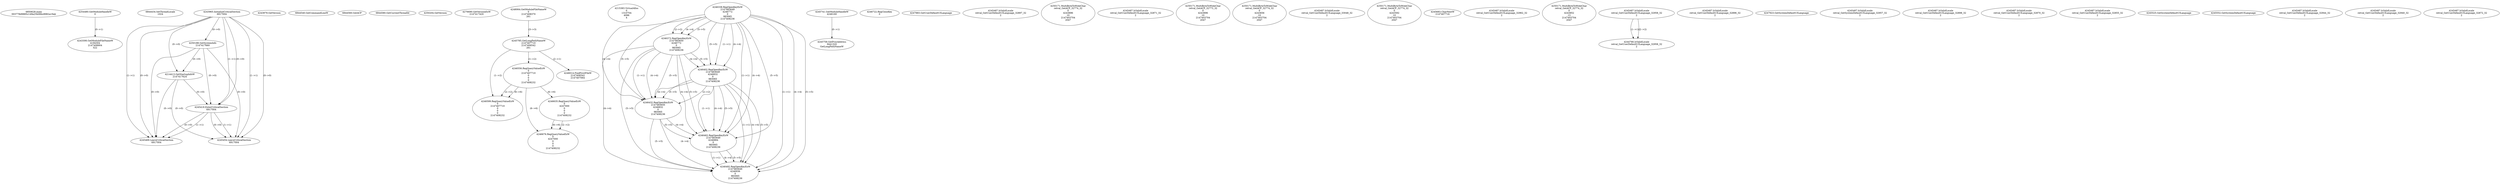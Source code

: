 // Global SCDG with merge call
digraph {
	0 [label="6850628.main
003778d9885c149a25b06bc8982a19ab"]
	1 [label="4254480.GetModuleHandleW
0"]
	2 [label="6844434.SetThreadLocale
1024"]
	3 [label="4243965.InitializeCriticalSection
6917004"]
	4 [label="4243979.GetVersion
"]
	5 [label="4250188.GetSystemInfo
2147417660"]
	3 -> 5 [label="(0-->0)"]
	6 [label="6844540.GetCommandLineW
"]
	7 [label="4214413.GetStartupInfoW
2147417624"]
	3 -> 7 [label="(0-->0)"]
	5 -> 7 [label="(0-->0)"]
	8 [label="6844560.GetACP
"]
	9 [label="6844580.GetCurrentThreadId
"]
	10 [label="4250204.GetVersion
"]
	11 [label="4276690.GetVersionExW
2147417420"]
	12 [label="4243306.GetModuleFileNameW
4194304
2147408904
522"]
	1 -> 12 [label="(0-->1)"]
	13 [label="4248064.GetModuleFileNameW
0
2147408370
261"]
	14 [label="4215383.VirtualAlloc
0
1310704
4096
4"]
	15 [label="4246338.RegOpenKeyExW
2147483649
4246772
0
983065
2147408236"]
	16 [label="4246372.RegOpenKeyExW
2147483650
4246772
0
983065
2147408236"]
	15 -> 16 [label="(2-->2)"]
	15 -> 16 [label="(4-->4)"]
	15 -> 16 [label="(5-->5)"]
	17 [label="4246402.RegOpenKeyExW
2147483649
4246832
0
983065
2147408236"]
	15 -> 17 [label="(1-->1)"]
	15 -> 17 [label="(4-->4)"]
	16 -> 17 [label="(4-->4)"]
	15 -> 17 [label="(5-->5)"]
	16 -> 17 [label="(5-->5)"]
	18 [label="4245741.GetModuleHandleW
4246160"]
	19 [label="4245758.GetProcAddress
9441320
GetLongPathNameW"]
	18 -> 19 [label="(0-->1)"]
	20 [label="4245785.GetLongPathNameW
2147407710
2147406542
261"]
	13 -> 20 [label="(3-->3)"]
	21 [label="4246556.RegQueryValueExW
0
2147407710
0
0
0
2147408232"]
	20 -> 21 [label="(1-->2)"]
	22 [label="4246635.RegQueryValueExW
0
4247000
0
0
0
2147408232"]
	21 -> 22 [label="(6-->6)"]
	23 [label="4246722.RegCloseKey
0"]
	24 [label="4247883.GetUserDefaultUILanguage
"]
	25 [label="4245418.EnterCriticalSection
6917004"]
	3 -> 25 [label="(1-->1)"]
	3 -> 25 [label="(0-->0)"]
	5 -> 25 [label="(0-->0)"]
	7 -> 25 [label="(0-->0)"]
	26 [label="4245469.LeaveCriticalSection
6917004"]
	3 -> 26 [label="(1-->1)"]
	25 -> 26 [label="(1-->1)"]
	3 -> 26 [label="(0-->0)"]
	5 -> 26 [label="(0-->0)"]
	7 -> 26 [label="(0-->0)"]
	25 -> 26 [label="(0-->0)"]
	27 [label="4245487.IsValidLocale
retval_GetUserDefaultUILanguage_32897_32
2"]
	28 [label="4250171.MultiByteToWideChar
retval_GetACP_32774_32
0
4243896
10
2147403704
2047"]
	29 [label="4246599.RegQueryValueExW
0
2147407710
0
0
0
2147408232"]
	20 -> 29 [label="(1-->2)"]
	21 -> 29 [label="(2-->2)"]
	21 -> 29 [label="(6-->6)"]
	30 [label="4245487.IsValidLocale
retval_GetUserDefaultUILanguage_32871_32
2"]
	31 [label="4250171.MultiByteToWideChar
retval_GetACP_32773_32
0
4243896
10
2147403704
2047"]
	32 [label="4250171.MultiByteToWideChar
retval_GetACP_32774_32
0
4243656
10
2147403704
2047"]
	33 [label="4246676.RegQueryValueExW
0
4247000
0
0
0
2147408232"]
	22 -> 33 [label="(2-->2)"]
	21 -> 33 [label="(6-->6)"]
	22 -> 33 [label="(6-->6)"]
	34 [label="4245487.IsValidLocale
retval_GetUserDefaultUILanguage_33048_32
2"]
	35 [label="4250171.MultiByteToWideChar
retval_GetACP_32774_32
0
4243592
10
2147403704
2047"]
	36 [label="4246432.RegOpenKeyExW
2147483650
4246832
0
983065
2147408236"]
	16 -> 36 [label="(1-->1)"]
	17 -> 36 [label="(2-->2)"]
	15 -> 36 [label="(4-->4)"]
	16 -> 36 [label="(4-->4)"]
	17 -> 36 [label="(4-->4)"]
	15 -> 36 [label="(5-->5)"]
	16 -> 36 [label="(5-->5)"]
	17 -> 36 [label="(5-->5)"]
	37 [label="4245683.CharNextW
2147407716"]
	38 [label="4245487.IsValidLocale
retval_GetUserDefaultUILanguage_32962_32
2"]
	39 [label="4250171.MultiByteToWideChar
retval_GetACP_32774_32
0
4243852
13
2147403704
2047"]
	40 [label="4245487.IsValidLocale
retval_GetUserDefaultUILanguage_32958_32
2"]
	41 [label="4245487.IsValidLocale
retval_GetUserDefaultUILanguage_32896_32
2"]
	42 [label="4245454.LeaveCriticalSection
6917004"]
	3 -> 42 [label="(1-->1)"]
	25 -> 42 [label="(1-->1)"]
	3 -> 42 [label="(0-->0)"]
	5 -> 42 [label="(0-->0)"]
	7 -> 42 [label="(0-->0)"]
	25 -> 42 [label="(0-->0)"]
	43 [label="4247923.GetSystemDefaultUILanguage
"]
	44 [label="4245487.IsValidLocale
retval_GetSystemDefaultUILanguage_32957_32
2"]
	45 [label="4246014.FindFirstFileW
2147406542
2147407064"]
	20 -> 45 [label="(2-->1)"]
	46 [label="4245487.IsValidLocale
retval_GetUserDefaultUILanguage_32898_32
2"]
	47 [label="4246462.RegOpenKeyExW
2147483649
4246884
0
983065
2147408236"]
	15 -> 47 [label="(1-->1)"]
	17 -> 47 [label="(1-->1)"]
	15 -> 47 [label="(4-->4)"]
	16 -> 47 [label="(4-->4)"]
	17 -> 47 [label="(4-->4)"]
	36 -> 47 [label="(4-->4)"]
	15 -> 47 [label="(5-->5)"]
	16 -> 47 [label="(5-->5)"]
	17 -> 47 [label="(5-->5)"]
	36 -> 47 [label="(5-->5)"]
	48 [label="4246492.RegOpenKeyExW
2147483649
4246936
0
983065
2147408236"]
	15 -> 48 [label="(1-->1)"]
	17 -> 48 [label="(1-->1)"]
	47 -> 48 [label="(1-->1)"]
	15 -> 48 [label="(4-->4)"]
	16 -> 48 [label="(4-->4)"]
	17 -> 48 [label="(4-->4)"]
	36 -> 48 [label="(4-->4)"]
	47 -> 48 [label="(4-->4)"]
	15 -> 48 [label="(5-->5)"]
	16 -> 48 [label="(5-->5)"]
	17 -> 48 [label="(5-->5)"]
	36 -> 48 [label="(5-->5)"]
	47 -> 48 [label="(5-->5)"]
	49 [label="4245487.IsValidLocale
retval_GetUserDefaultUILanguage_32870_32
2"]
	50 [label="4245487.IsValidLocale
retval_GetUserDefaultUILanguage_32855_32
2"]
	51 [label="4244766.IsValidLocale
retval_GetUserDefaultUILanguage_32958_32
2"]
	40 -> 51 [label="(1-->1)"]
	40 -> 51 [label="(2-->2)"]
	52 [label="4245525.GetSystemDefaultUILanguage
"]
	53 [label="4245552.GetSystemDefaultUILanguage
"]
	54 [label="4245487.IsValidLocale
retval_GetUserDefaultUILanguage_32944_32
2"]
	55 [label="4245487.IsValidLocale
retval_GetUserDefaultUILanguage_32940_32
2"]
	56 [label="4245487.IsValidLocale
retval_GetUserDefaultUILanguage_32872_32
2"]
}
